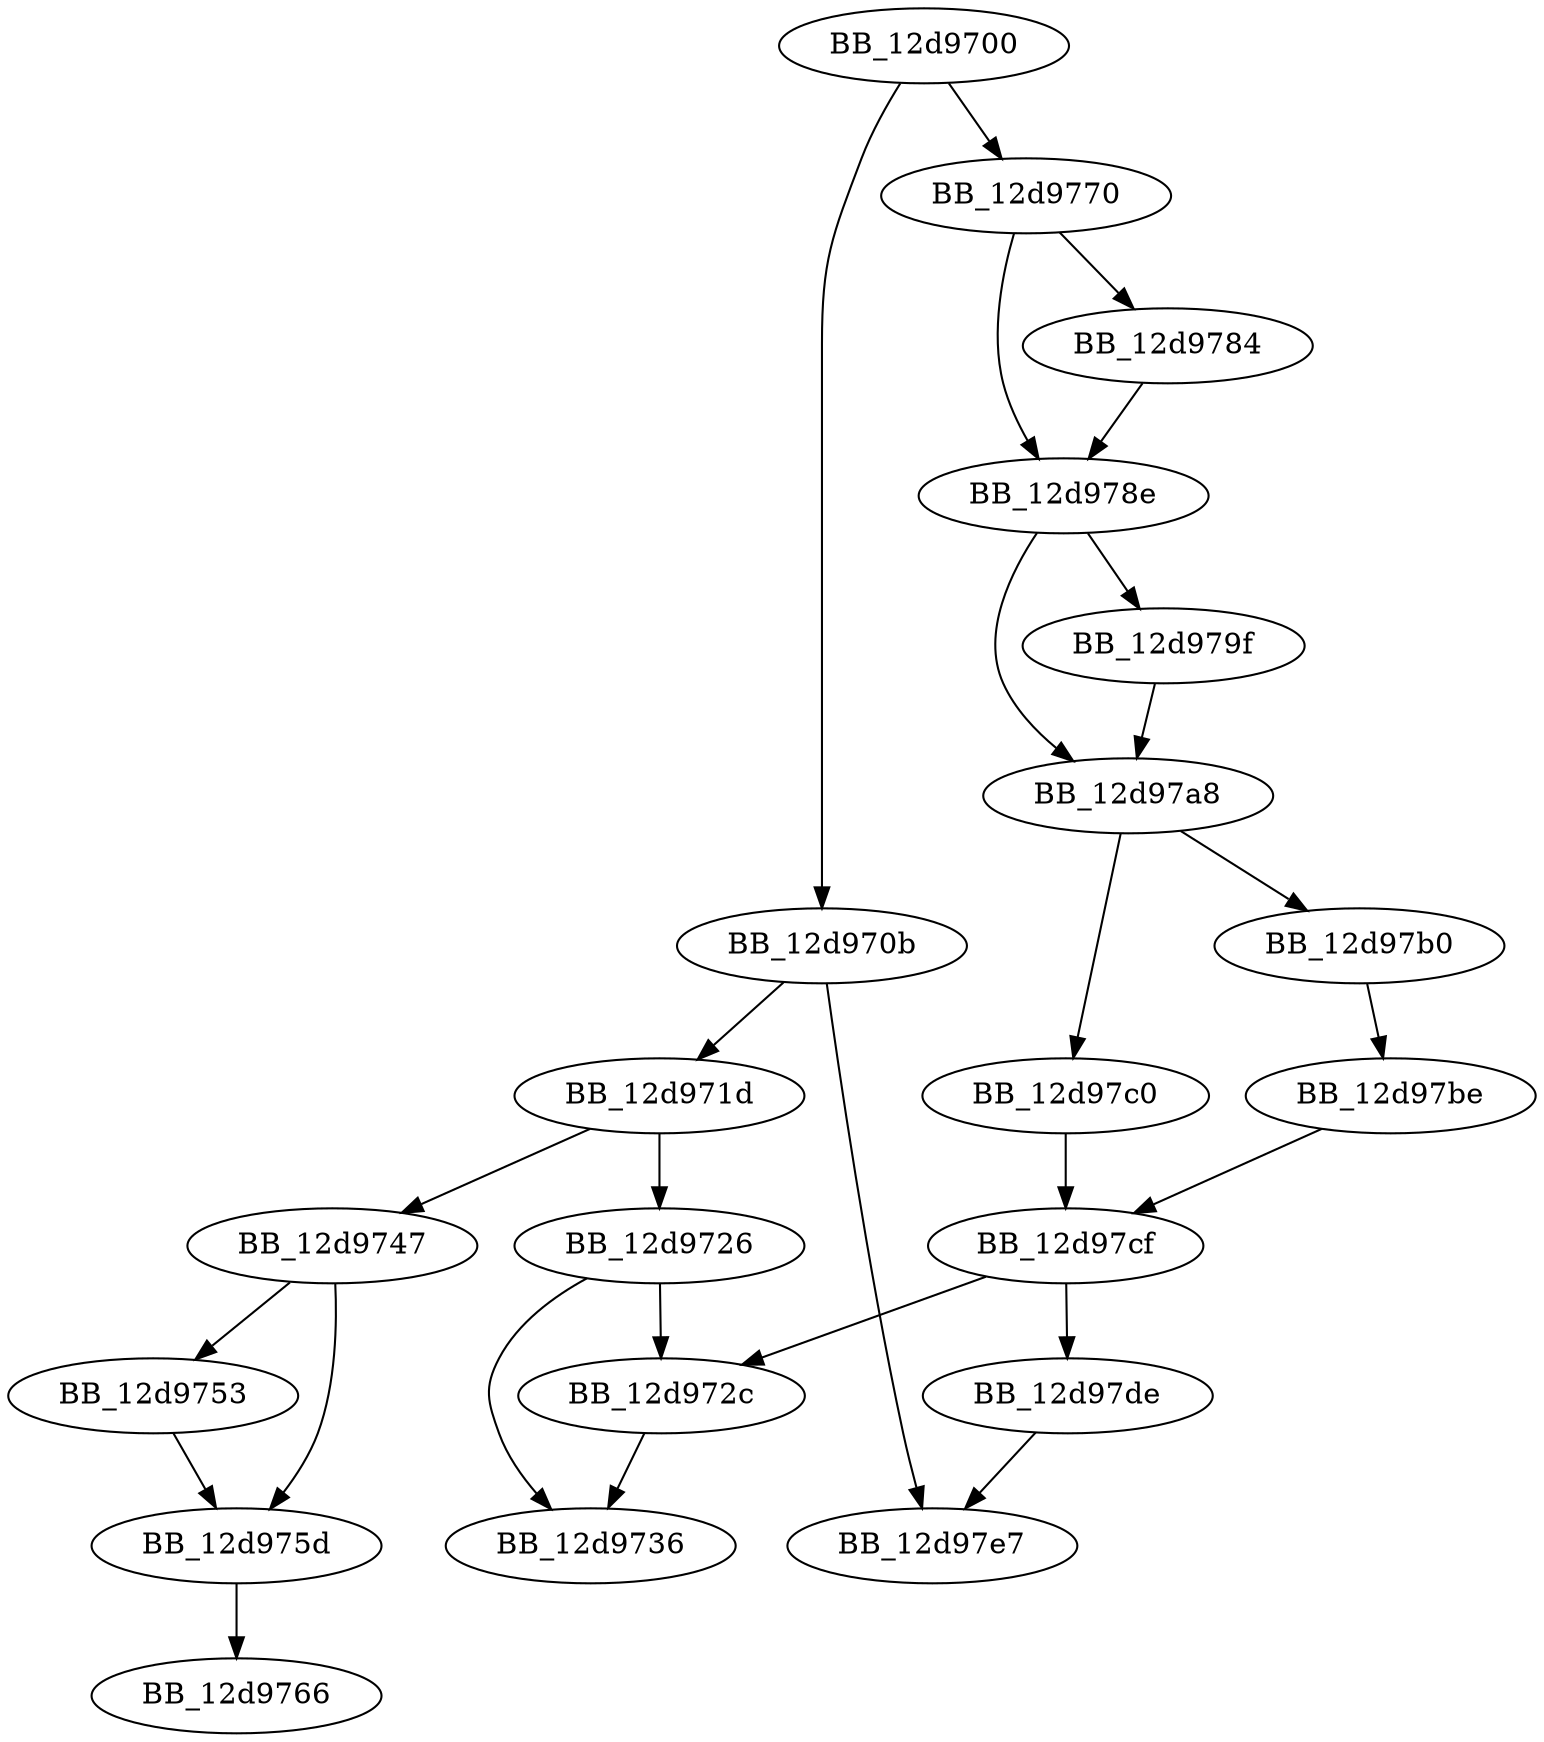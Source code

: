 DiGraph sub_12D9700{
BB_12d9700->BB_12d970b
BB_12d9700->BB_12d9770
BB_12d970b->BB_12d971d
BB_12d970b->BB_12d97e7
BB_12d971d->BB_12d9726
BB_12d971d->BB_12d9747
BB_12d9726->BB_12d972c
BB_12d9726->BB_12d9736
BB_12d972c->BB_12d9736
BB_12d9747->BB_12d9753
BB_12d9747->BB_12d975d
BB_12d9753->BB_12d975d
BB_12d975d->BB_12d9766
BB_12d9770->BB_12d9784
BB_12d9770->BB_12d978e
BB_12d9784->BB_12d978e
BB_12d978e->BB_12d979f
BB_12d978e->BB_12d97a8
BB_12d979f->BB_12d97a8
BB_12d97a8->BB_12d97b0
BB_12d97a8->BB_12d97c0
BB_12d97b0->BB_12d97be
BB_12d97be->BB_12d97cf
BB_12d97c0->BB_12d97cf
BB_12d97cf->BB_12d972c
BB_12d97cf->BB_12d97de
BB_12d97de->BB_12d97e7
}
